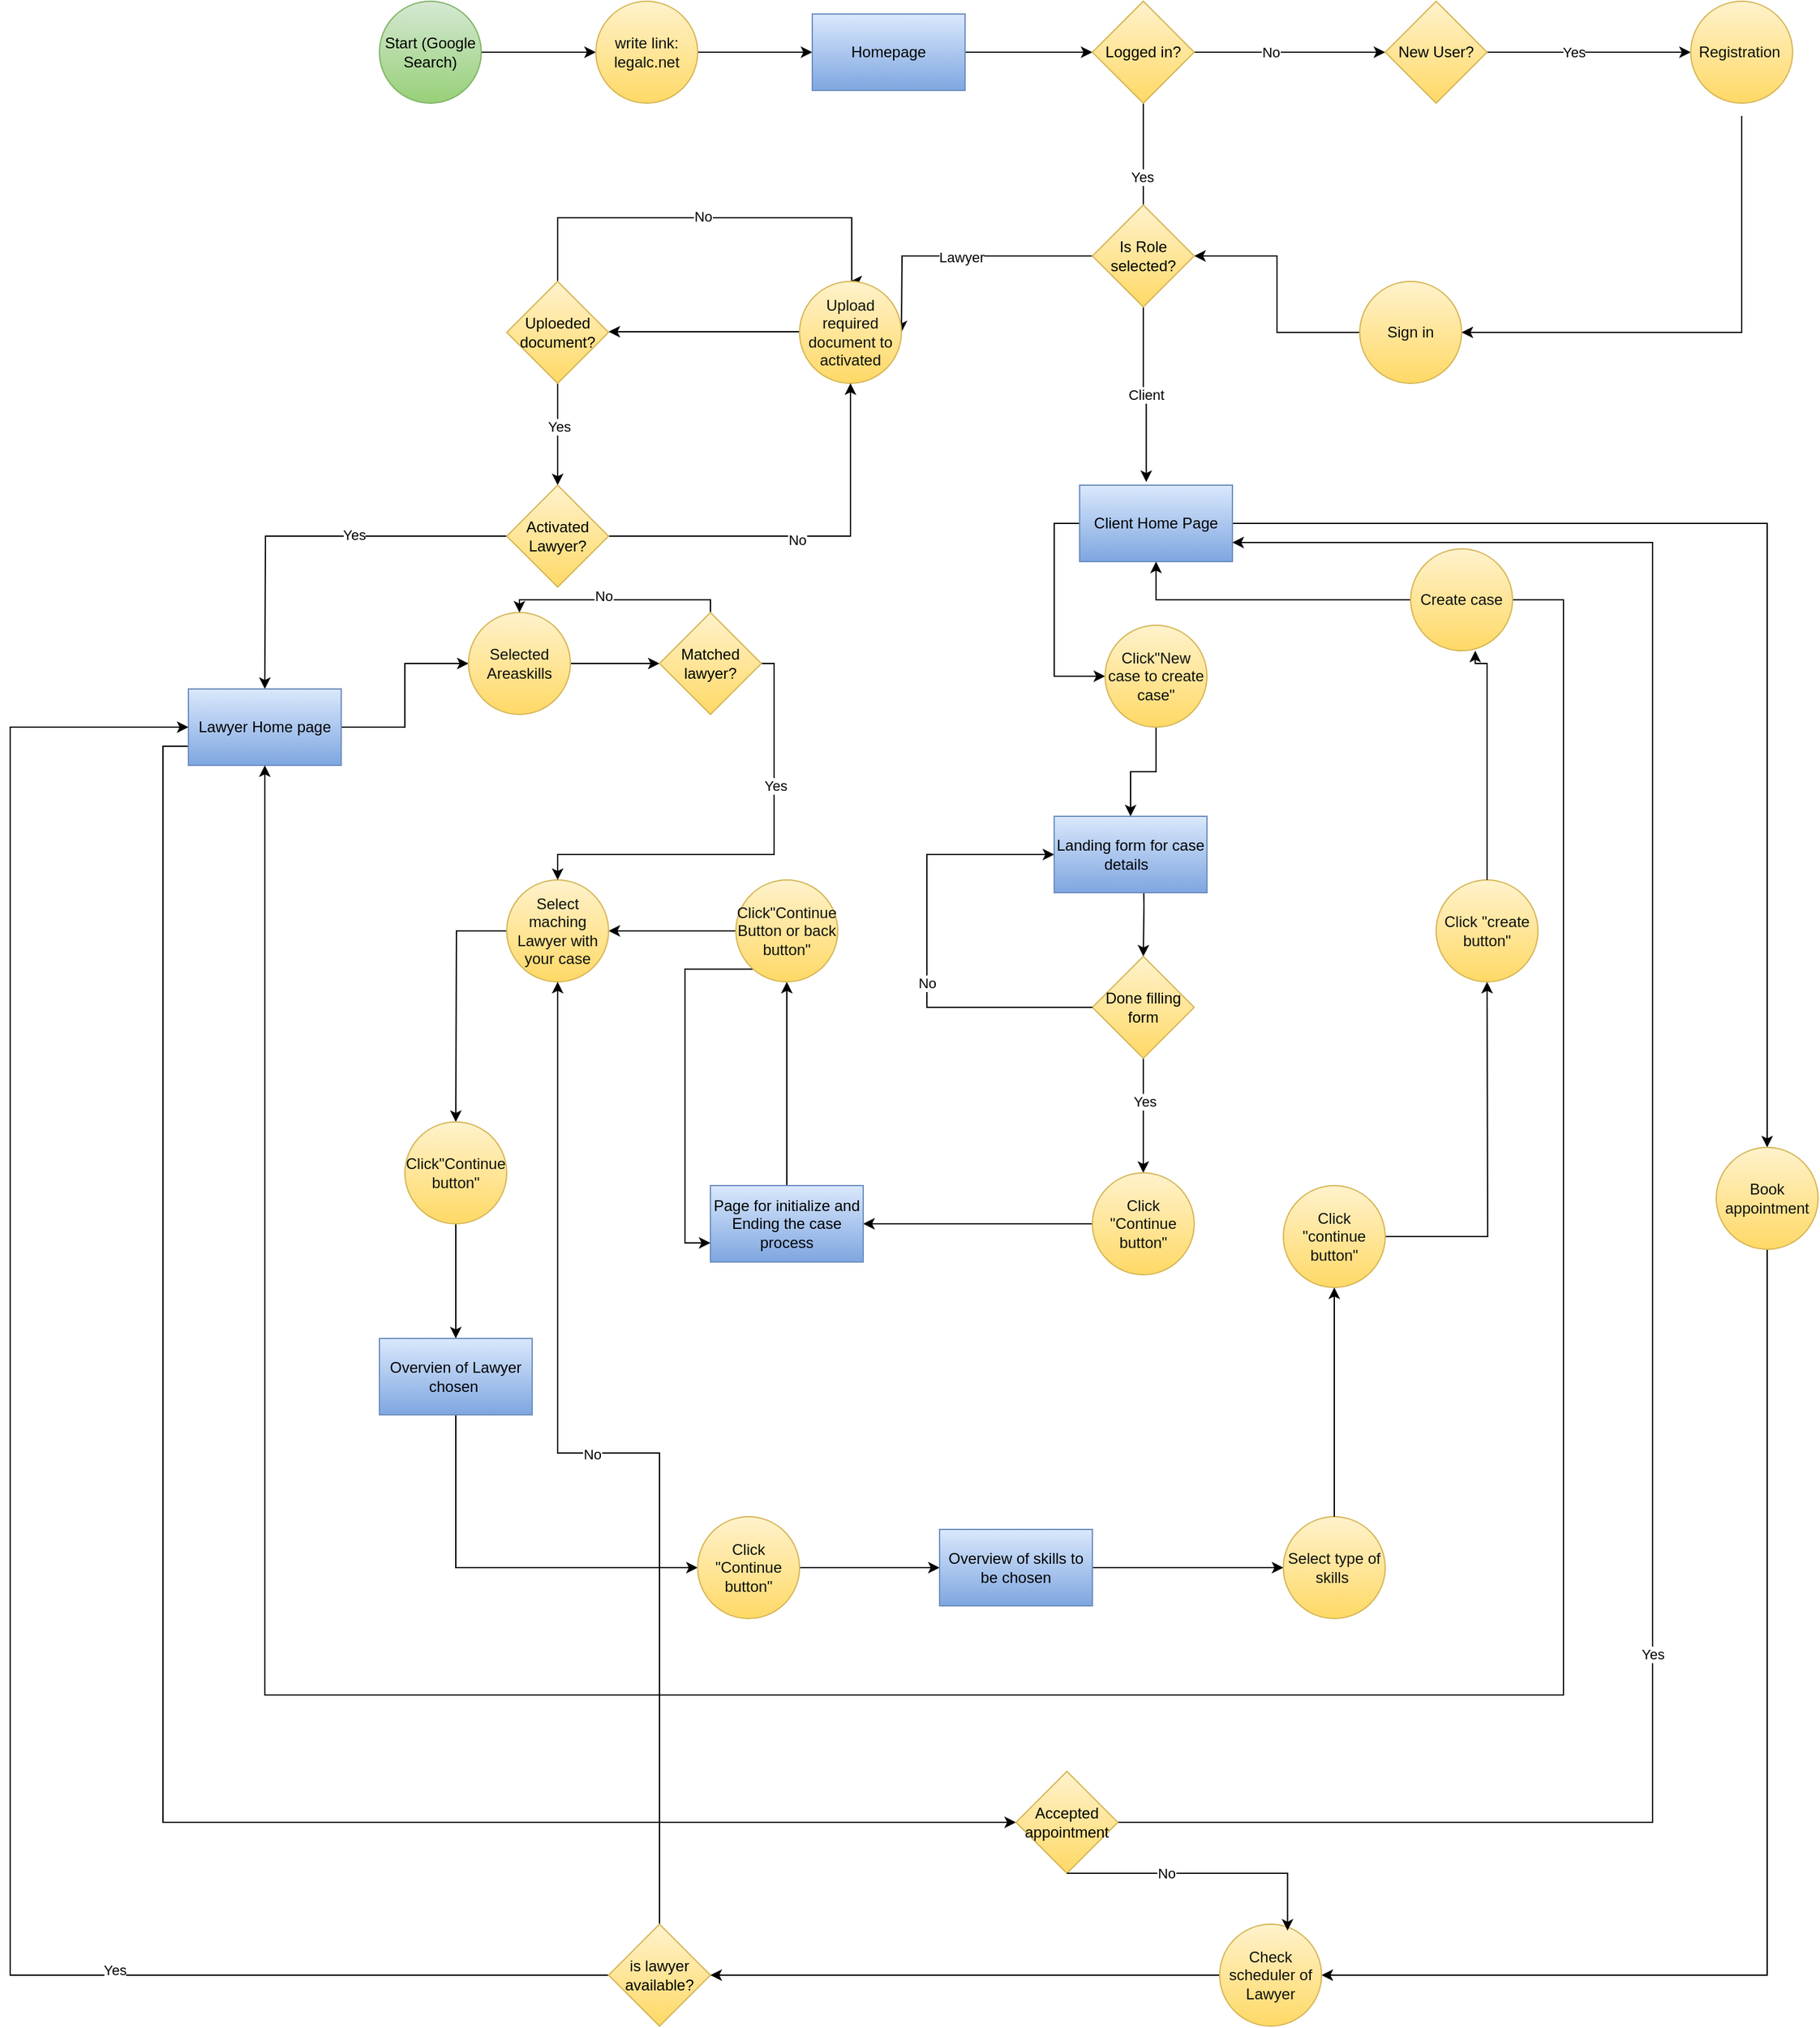 <mxfile version="24.2.5" type="device">
  <diagram name="Page-1" id="MRLLdGGmqLRkzZUK7EZo">
    <mxGraphModel dx="1619" dy="713" grid="1" gridSize="10" guides="1" tooltips="1" connect="1" arrows="1" fold="1" page="0" pageScale="1" pageWidth="850" pageHeight="1100" math="0" shadow="0">
      <root>
        <mxCell id="0" />
        <mxCell id="1" parent="0" />
        <mxCell id="9rZAt0SgHoZVsJvVHnUM-10" style="edgeStyle=orthogonalEdgeStyle;orthogonalLoop=1;jettySize=auto;html=1;" parent="1" source="9rZAt0SgHoZVsJvVHnUM-2" target="9rZAt0SgHoZVsJvVHnUM-3" edge="1">
          <mxGeometry relative="1" as="geometry" />
        </mxCell>
        <mxCell id="9rZAt0SgHoZVsJvVHnUM-2" value="Start (Google Search)" style="ellipse;whiteSpace=wrap;html=1;aspect=fixed;fillColor=#D5E8D4;strokeColor=#82b366;gradientColor=#97d077;shadow=0;fontColor=#000000;" parent="1" vertex="1">
          <mxGeometry x="-50" y="170" width="80" height="80" as="geometry" />
        </mxCell>
        <mxCell id="9rZAt0SgHoZVsJvVHnUM-7" style="edgeStyle=orthogonalEdgeStyle;orthogonalLoop=1;jettySize=auto;html=1;entryX=0;entryY=0.5;entryDx=0;entryDy=0;" parent="1" source="9rZAt0SgHoZVsJvVHnUM-3" target="9rZAt0SgHoZVsJvVHnUM-4" edge="1">
          <mxGeometry relative="1" as="geometry" />
        </mxCell>
        <mxCell id="9rZAt0SgHoZVsJvVHnUM-3" value="write link: legalc.net" style="ellipse;whiteSpace=wrap;html=1;aspect=fixed;fillColor=#fff2cc;gradientColor=#ffd966;strokeColor=#d6b656;fontColor=#0f0f0f;" parent="1" vertex="1">
          <mxGeometry x="120" y="170" width="80" height="80" as="geometry" />
        </mxCell>
        <mxCell id="9rZAt0SgHoZVsJvVHnUM-9" style="edgeStyle=orthogonalEdgeStyle;orthogonalLoop=1;jettySize=auto;html=1;" parent="1" source="9rZAt0SgHoZVsJvVHnUM-4" target="9rZAt0SgHoZVsJvVHnUM-8" edge="1">
          <mxGeometry relative="1" as="geometry" />
        </mxCell>
        <mxCell id="9rZAt0SgHoZVsJvVHnUM-4" value="Homepage" style="rounded=0;whiteSpace=wrap;html=1;fillColor=#dae8fc;gradientColor=#7ea6e0;strokeColor=#6c8ebf;fontColor=#000000;" parent="1" vertex="1">
          <mxGeometry x="290" y="180" width="120" height="60" as="geometry" />
        </mxCell>
        <mxCell id="9rZAt0SgHoZVsJvVHnUM-12" style="edgeStyle=orthogonalEdgeStyle;orthogonalLoop=1;jettySize=auto;html=1;exitX=1;exitY=0.5;exitDx=0;exitDy=0;" parent="1" source="9rZAt0SgHoZVsJvVHnUM-8" edge="1">
          <mxGeometry relative="1" as="geometry">
            <mxPoint x="740" y="210" as="targetPoint" />
          </mxGeometry>
        </mxCell>
        <mxCell id="9rZAt0SgHoZVsJvVHnUM-14" value="No" style="edgeLabel;html=1;align=center;verticalAlign=middle;resizable=0;points=[];" parent="9rZAt0SgHoZVsJvVHnUM-12" vertex="1" connectable="0">
          <mxGeometry x="-0.203" relative="1" as="geometry">
            <mxPoint as="offset" />
          </mxGeometry>
        </mxCell>
        <mxCell id="9Y11QAvQibbWjYKUXrmC-33" style="edgeStyle=orthogonalEdgeStyle;rounded=0;orthogonalLoop=1;jettySize=auto;html=1;entryX=0.5;entryY=0;entryDx=0;entryDy=0;" parent="1" source="9rZAt0SgHoZVsJvVHnUM-8" edge="1">
          <mxGeometry relative="1" as="geometry">
            <mxPoint x="550" y="390" as="targetPoint" />
          </mxGeometry>
        </mxCell>
        <mxCell id="9Y11QAvQibbWjYKUXrmC-34" value="Yes" style="edgeLabel;html=1;align=center;verticalAlign=middle;resizable=0;points=[];" parent="9Y11QAvQibbWjYKUXrmC-33" vertex="1" connectable="0">
          <mxGeometry x="-0.171" y="-1" relative="1" as="geometry">
            <mxPoint as="offset" />
          </mxGeometry>
        </mxCell>
        <mxCell id="9rZAt0SgHoZVsJvVHnUM-8" value="Logged in?" style="rhombus;whiteSpace=wrap;html=1;fillColor=#fff2cc;gradientColor=#ffd966;strokeColor=#d6b656;fontColor=#000000;" parent="1" vertex="1">
          <mxGeometry x="510" y="170" width="80" height="80" as="geometry" />
        </mxCell>
        <mxCell id="9rZAt0SgHoZVsJvVHnUM-27" style="edgeStyle=orthogonalEdgeStyle;orthogonalLoop=1;jettySize=auto;html=1;" parent="1" source="9rZAt0SgHoZVsJvVHnUM-21" edge="1">
          <mxGeometry relative="1" as="geometry">
            <mxPoint x="980" y="210" as="targetPoint" />
          </mxGeometry>
        </mxCell>
        <mxCell id="9rZAt0SgHoZVsJvVHnUM-37" value="Yes" style="edgeLabel;html=1;align=center;verticalAlign=middle;resizable=0;points=[];" parent="9rZAt0SgHoZVsJvVHnUM-27" vertex="1" connectable="0">
          <mxGeometry x="-0.153" y="-1" relative="1" as="geometry">
            <mxPoint y="-1" as="offset" />
          </mxGeometry>
        </mxCell>
        <mxCell id="9rZAt0SgHoZVsJvVHnUM-21" value="New User?" style="rhombus;whiteSpace=wrap;html=1;fillColor=#fff2cc;gradientColor=#ffd966;strokeColor=#d6b656;fontColor=#000000;" parent="1" vertex="1">
          <mxGeometry x="740" y="170" width="80" height="80" as="geometry" />
        </mxCell>
        <mxCell id="9Y11QAvQibbWjYKUXrmC-61" style="edgeStyle=orthogonalEdgeStyle;rounded=0;orthogonalLoop=1;jettySize=auto;html=1;entryX=1;entryY=0.5;entryDx=0;entryDy=0;" parent="1" target="9Y11QAvQibbWjYKUXrmC-46" edge="1">
          <mxGeometry relative="1" as="geometry">
            <mxPoint x="1020" y="260" as="sourcePoint" />
            <mxPoint x="820" y="440" as="targetPoint" />
            <Array as="points">
              <mxPoint x="1020" y="430" />
            </Array>
          </mxGeometry>
        </mxCell>
        <mxCell id="9rZAt0SgHoZVsJvVHnUM-30" value="Registration&amp;nbsp;" style="ellipse;whiteSpace=wrap;html=1;aspect=fixed;fillColor=#fff2cc;gradientColor=#ffd966;strokeColor=#d6b656;fontColor=#0f0f0f;" parent="1" vertex="1">
          <mxGeometry x="980" y="170" width="80" height="80" as="geometry" />
        </mxCell>
        <mxCell id="9Y11QAvQibbWjYKUXrmC-64" style="edgeStyle=orthogonalEdgeStyle;rounded=0;orthogonalLoop=1;jettySize=auto;html=1;entryX=1;entryY=0.5;entryDx=0;entryDy=0;" parent="1" source="9Y11QAvQibbWjYKUXrmC-46" target="9Y11QAvQibbWjYKUXrmC-47" edge="1">
          <mxGeometry relative="1" as="geometry" />
        </mxCell>
        <mxCell id="9Y11QAvQibbWjYKUXrmC-46" value="Sign in" style="ellipse;whiteSpace=wrap;html=1;aspect=fixed;fillColor=#fff2cc;gradientColor=#ffd966;strokeColor=#d6b656;fontColor=#0f0f0f;" parent="1" vertex="1">
          <mxGeometry x="720" y="390" width="80" height="80" as="geometry" />
        </mxCell>
        <mxCell id="9Y11QAvQibbWjYKUXrmC-49" style="edgeStyle=orthogonalEdgeStyle;rounded=0;orthogonalLoop=1;jettySize=auto;html=1;entryX=0.436;entryY=-0.042;entryDx=0;entryDy=0;entryPerimeter=0;" parent="1" source="9Y11QAvQibbWjYKUXrmC-47" target="9Y11QAvQibbWjYKUXrmC-48" edge="1">
          <mxGeometry relative="1" as="geometry" />
        </mxCell>
        <mxCell id="9Y11QAvQibbWjYKUXrmC-62" value="Client" style="edgeLabel;html=1;align=center;verticalAlign=middle;resizable=0;points=[];" parent="9Y11QAvQibbWjYKUXrmC-49" vertex="1" connectable="0">
          <mxGeometry x="-0.015" y="2" relative="1" as="geometry">
            <mxPoint as="offset" />
          </mxGeometry>
        </mxCell>
        <mxCell id="9Y11QAvQibbWjYKUXrmC-57" style="edgeStyle=orthogonalEdgeStyle;rounded=0;orthogonalLoop=1;jettySize=auto;html=1;entryX=1;entryY=0.5;entryDx=0;entryDy=0;" parent="1" source="9Y11QAvQibbWjYKUXrmC-47" edge="1">
          <mxGeometry relative="1" as="geometry">
            <mxPoint x="360" y="430" as="targetPoint" />
          </mxGeometry>
        </mxCell>
        <mxCell id="9Y11QAvQibbWjYKUXrmC-58" value="Lawyer" style="edgeLabel;html=1;align=center;verticalAlign=middle;resizable=0;points=[];" parent="9Y11QAvQibbWjYKUXrmC-57" vertex="1" connectable="0">
          <mxGeometry x="-0.013" y="1" relative="1" as="geometry">
            <mxPoint as="offset" />
          </mxGeometry>
        </mxCell>
        <mxCell id="9Y11QAvQibbWjYKUXrmC-47" value="Is Role selected?" style="rhombus;whiteSpace=wrap;html=1;fillColor=#fff2cc;gradientColor=#ffd966;strokeColor=#d6b656;fontColor=#000000;" parent="1" vertex="1">
          <mxGeometry x="510" y="330" width="80" height="80" as="geometry" />
        </mxCell>
        <mxCell id="9Y11QAvQibbWjYKUXrmC-162" style="edgeStyle=orthogonalEdgeStyle;rounded=0;orthogonalLoop=1;jettySize=auto;html=1;exitX=0;exitY=0.5;exitDx=0;exitDy=0;entryX=0;entryY=0.5;entryDx=0;entryDy=0;" parent="1" source="9Y11QAvQibbWjYKUXrmC-48" target="9Y11QAvQibbWjYKUXrmC-65" edge="1">
          <mxGeometry relative="1" as="geometry" />
        </mxCell>
        <mxCell id="9Y11QAvQibbWjYKUXrmC-165" style="edgeStyle=orthogonalEdgeStyle;rounded=0;orthogonalLoop=1;jettySize=auto;html=1;entryX=0.5;entryY=0;entryDx=0;entryDy=0;" parent="1" source="9Y11QAvQibbWjYKUXrmC-48" target="9Y11QAvQibbWjYKUXrmC-166" edge="1">
          <mxGeometry relative="1" as="geometry">
            <mxPoint x="1030" y="580" as="targetPoint" />
          </mxGeometry>
        </mxCell>
        <mxCell id="9Y11QAvQibbWjYKUXrmC-48" value="Client Home Page" style="rounded=0;whiteSpace=wrap;html=1;fillColor=#dae8fc;gradientColor=#7ea6e0;strokeColor=#6c8ebf;fontColor=#000000;" parent="1" vertex="1">
          <mxGeometry x="500" y="550" width="120" height="60" as="geometry" />
        </mxCell>
        <mxCell id="9Y11QAvQibbWjYKUXrmC-96" style="edgeStyle=orthogonalEdgeStyle;rounded=0;orthogonalLoop=1;jettySize=auto;html=1;" parent="1" edge="1">
          <mxGeometry relative="1" as="geometry">
            <mxPoint x="130" y="429.5" as="targetPoint" />
            <mxPoint x="270" y="429.5" as="sourcePoint" />
            <Array as="points">
              <mxPoint x="280" y="429.5" />
              <mxPoint x="280" y="429.5" />
            </Array>
          </mxGeometry>
        </mxCell>
        <mxCell id="9Y11QAvQibbWjYKUXrmC-73" style="edgeStyle=orthogonalEdgeStyle;rounded=0;orthogonalLoop=1;jettySize=auto;html=1;exitX=0.5;exitY=1;exitDx=0;exitDy=0;entryX=0.5;entryY=0;entryDx=0;entryDy=0;" parent="1" source="9Y11QAvQibbWjYKUXrmC-65" target="9Y11QAvQibbWjYKUXrmC-82" edge="1">
          <mxGeometry relative="1" as="geometry">
            <mxPoint x="590" y="800" as="targetPoint" />
          </mxGeometry>
        </mxCell>
        <mxCell id="9Y11QAvQibbWjYKUXrmC-65" value="Click&quot;New case to create case&quot;" style="ellipse;whiteSpace=wrap;html=1;aspect=fixed;fillColor=#fff2cc;gradientColor=#ffd966;strokeColor=#d6b656;fontColor=#0f0f0f;" parent="1" vertex="1">
          <mxGeometry x="520" y="660" width="80" height="80" as="geometry" />
        </mxCell>
        <mxCell id="9Y11QAvQibbWjYKUXrmC-76" style="edgeStyle=orthogonalEdgeStyle;rounded=0;orthogonalLoop=1;jettySize=auto;html=1;entryX=0.5;entryY=0;entryDx=0;entryDy=0;" parent="1" target="9Y11QAvQibbWjYKUXrmC-75" edge="1">
          <mxGeometry relative="1" as="geometry">
            <mxPoint x="550" y="840" as="sourcePoint" />
          </mxGeometry>
        </mxCell>
        <mxCell id="9Y11QAvQibbWjYKUXrmC-79" style="edgeStyle=orthogonalEdgeStyle;rounded=0;orthogonalLoop=1;jettySize=auto;html=1;exitX=0.5;exitY=1;exitDx=0;exitDy=0;" parent="1" source="9Y11QAvQibbWjYKUXrmC-75" target="9Y11QAvQibbWjYKUXrmC-80" edge="1">
          <mxGeometry relative="1" as="geometry">
            <mxPoint x="550" y="1090" as="targetPoint" />
          </mxGeometry>
        </mxCell>
        <mxCell id="9Y11QAvQibbWjYKUXrmC-81" value="Yes" style="edgeLabel;html=1;align=center;verticalAlign=middle;resizable=0;points=[];" parent="9Y11QAvQibbWjYKUXrmC-79" vertex="1" connectable="0">
          <mxGeometry x="-0.24" y="1" relative="1" as="geometry">
            <mxPoint as="offset" />
          </mxGeometry>
        </mxCell>
        <mxCell id="9Y11QAvQibbWjYKUXrmC-75" value="Done filling form" style="rhombus;whiteSpace=wrap;html=1;fillColor=#fff2cc;gradientColor=#ffd966;strokeColor=#d6b656;fontColor=#000000;" parent="1" vertex="1">
          <mxGeometry x="510" y="920" width="80" height="80" as="geometry" />
        </mxCell>
        <mxCell id="9Y11QAvQibbWjYKUXrmC-77" style="edgeStyle=orthogonalEdgeStyle;rounded=0;orthogonalLoop=1;jettySize=auto;html=1;exitX=0;exitY=0.5;exitDx=0;exitDy=0;entryX=0;entryY=0.5;entryDx=0;entryDy=0;" parent="1" source="9Y11QAvQibbWjYKUXrmC-75" target="9Y11QAvQibbWjYKUXrmC-82" edge="1">
          <mxGeometry relative="1" as="geometry">
            <mxPoint x="440" y="809" as="targetPoint" />
            <Array as="points">
              <mxPoint x="380" y="960" />
              <mxPoint x="380" y="840" />
            </Array>
          </mxGeometry>
        </mxCell>
        <mxCell id="9Y11QAvQibbWjYKUXrmC-78" value="No" style="edgeLabel;html=1;align=center;verticalAlign=middle;resizable=0;points=[];" parent="9Y11QAvQibbWjYKUXrmC-77" vertex="1" connectable="0">
          <mxGeometry x="-0.148" relative="1" as="geometry">
            <mxPoint as="offset" />
          </mxGeometry>
        </mxCell>
        <mxCell id="9Y11QAvQibbWjYKUXrmC-83" style="edgeStyle=orthogonalEdgeStyle;rounded=0;orthogonalLoop=1;jettySize=auto;html=1;exitX=0;exitY=0.5;exitDx=0;exitDy=0;" parent="1" source="9Y11QAvQibbWjYKUXrmC-80" edge="1">
          <mxGeometry relative="1" as="geometry">
            <mxPoint x="330" y="1130" as="targetPoint" />
          </mxGeometry>
        </mxCell>
        <mxCell id="9Y11QAvQibbWjYKUXrmC-80" value="Click &quot;Continue button&quot;" style="ellipse;whiteSpace=wrap;html=1;aspect=fixed;fillColor=#fff2cc;gradientColor=#ffd966;strokeColor=#d6b656;fontColor=#0f0f0f;" parent="1" vertex="1">
          <mxGeometry x="510" y="1090" width="80" height="80" as="geometry" />
        </mxCell>
        <mxCell id="9Y11QAvQibbWjYKUXrmC-82" value="Landing form for case details&amp;nbsp;&amp;nbsp;" style="rounded=0;whiteSpace=wrap;html=1;fillColor=#dae8fc;gradientColor=#7ea6e0;strokeColor=#6c8ebf;fontColor=#000000;" parent="1" vertex="1">
          <mxGeometry x="480" y="810" width="120" height="60" as="geometry" />
        </mxCell>
        <mxCell id="9Y11QAvQibbWjYKUXrmC-89" style="edgeStyle=orthogonalEdgeStyle;rounded=0;orthogonalLoop=1;jettySize=auto;html=1;exitX=0.5;exitY=0;exitDx=0;exitDy=0;" parent="1" source="9Y11QAvQibbWjYKUXrmC-88" target="9Y11QAvQibbWjYKUXrmC-90" edge="1">
          <mxGeometry relative="1" as="geometry">
            <mxPoint x="270" y="940" as="targetPoint" />
          </mxGeometry>
        </mxCell>
        <mxCell id="9Y11QAvQibbWjYKUXrmC-88" value="Page for initialize and Ending the case process" style="rounded=0;whiteSpace=wrap;html=1;fillColor=#dae8fc;gradientColor=#7ea6e0;strokeColor=#6c8ebf;fontColor=#000000;" parent="1" vertex="1">
          <mxGeometry x="210" y="1100" width="120" height="60" as="geometry" />
        </mxCell>
        <mxCell id="9Y11QAvQibbWjYKUXrmC-93" style="edgeStyle=orthogonalEdgeStyle;rounded=0;orthogonalLoop=1;jettySize=auto;html=1;entryX=0;entryY=0.75;entryDx=0;entryDy=0;" parent="1" source="9Y11QAvQibbWjYKUXrmC-90" target="9Y11QAvQibbWjYKUXrmC-88" edge="1">
          <mxGeometry relative="1" as="geometry">
            <Array as="points">
              <mxPoint x="190" y="930" />
              <mxPoint x="190" y="1145" />
            </Array>
          </mxGeometry>
        </mxCell>
        <mxCell id="9Y11QAvQibbWjYKUXrmC-95" style="edgeStyle=orthogonalEdgeStyle;rounded=0;orthogonalLoop=1;jettySize=auto;html=1;" parent="1" source="9Y11QAvQibbWjYKUXrmC-90" target="9Y11QAvQibbWjYKUXrmC-119" edge="1">
          <mxGeometry relative="1" as="geometry">
            <mxPoint x="160" y="830" as="targetPoint" />
            <Array as="points" />
          </mxGeometry>
        </mxCell>
        <mxCell id="9Y11QAvQibbWjYKUXrmC-90" value="Click&quot;Continue Button or back button&quot;" style="ellipse;whiteSpace=wrap;html=1;aspect=fixed;fillColor=#fff2cc;gradientColor=#ffd966;strokeColor=#d6b656;fontColor=#0f0f0f;" parent="1" vertex="1">
          <mxGeometry x="230" y="860" width="80" height="80" as="geometry" />
        </mxCell>
        <mxCell id="9Y11QAvQibbWjYKUXrmC-107" style="edgeStyle=orthogonalEdgeStyle;rounded=0;orthogonalLoop=1;jettySize=auto;html=1;entryX=0.5;entryY=0;entryDx=0;entryDy=0;" parent="1" source="9Y11QAvQibbWjYKUXrmC-98" target="9Y11QAvQibbWjYKUXrmC-105" edge="1">
          <mxGeometry relative="1" as="geometry">
            <mxPoint x="320" y="380" as="targetPoint" />
            <Array as="points">
              <mxPoint x="90" y="340" />
              <mxPoint x="321" y="340" />
            </Array>
          </mxGeometry>
        </mxCell>
        <mxCell id="9Y11QAvQibbWjYKUXrmC-109" value="No" style="edgeLabel;html=1;align=center;verticalAlign=middle;resizable=0;points=[];" parent="9Y11QAvQibbWjYKUXrmC-107" vertex="1" connectable="0">
          <mxGeometry x="-0.015" y="1" relative="1" as="geometry">
            <mxPoint as="offset" />
          </mxGeometry>
        </mxCell>
        <mxCell id="9Y11QAvQibbWjYKUXrmC-110" style="edgeStyle=orthogonalEdgeStyle;rounded=0;orthogonalLoop=1;jettySize=auto;html=1;entryX=0.5;entryY=0;entryDx=0;entryDy=0;" parent="1" source="9Y11QAvQibbWjYKUXrmC-98" target="9Y11QAvQibbWjYKUXrmC-111" edge="1">
          <mxGeometry relative="1" as="geometry">
            <mxPoint x="90" y="540" as="targetPoint" />
          </mxGeometry>
        </mxCell>
        <mxCell id="9Y11QAvQibbWjYKUXrmC-112" value="Yes" style="edgeLabel;html=1;align=center;verticalAlign=middle;resizable=0;points=[];" parent="9Y11QAvQibbWjYKUXrmC-110" vertex="1" connectable="0">
          <mxGeometry x="-0.149" y="1" relative="1" as="geometry">
            <mxPoint as="offset" />
          </mxGeometry>
        </mxCell>
        <mxCell id="9Y11QAvQibbWjYKUXrmC-98" value="Uploeded document?" style="rhombus;whiteSpace=wrap;html=1;fillColor=#fff2cc;gradientColor=#ffd966;strokeColor=#d6b656;fontColor=#000000;" parent="1" vertex="1">
          <mxGeometry x="50" y="390" width="80" height="80" as="geometry" />
        </mxCell>
        <mxCell id="9Y11QAvQibbWjYKUXrmC-105" value="Upload required document to activated" style="ellipse;whiteSpace=wrap;html=1;aspect=fixed;fillColor=#fff2cc;gradientColor=#ffd966;strokeColor=#d6b656;fontColor=#0f0f0f;" parent="1" vertex="1">
          <mxGeometry x="280" y="390" width="80" height="80" as="geometry" />
        </mxCell>
        <mxCell id="9Y11QAvQibbWjYKUXrmC-114" style="edgeStyle=orthogonalEdgeStyle;rounded=0;orthogonalLoop=1;jettySize=auto;html=1;" parent="1" source="9Y11QAvQibbWjYKUXrmC-111" target="9Y11QAvQibbWjYKUXrmC-105" edge="1">
          <mxGeometry relative="1" as="geometry">
            <mxPoint x="320" y="590" as="targetPoint" />
          </mxGeometry>
        </mxCell>
        <mxCell id="9Y11QAvQibbWjYKUXrmC-115" value="No" style="edgeLabel;html=1;align=center;verticalAlign=middle;resizable=0;points=[];" parent="9Y11QAvQibbWjYKUXrmC-114" vertex="1" connectable="0">
          <mxGeometry x="-0.045" y="-3" relative="1" as="geometry">
            <mxPoint as="offset" />
          </mxGeometry>
        </mxCell>
        <mxCell id="9Y11QAvQibbWjYKUXrmC-116" style="edgeStyle=orthogonalEdgeStyle;rounded=0;orthogonalLoop=1;jettySize=auto;html=1;" parent="1" source="9Y11QAvQibbWjYKUXrmC-111" edge="1">
          <mxGeometry relative="1" as="geometry">
            <mxPoint x="-140" y="710" as="targetPoint" />
          </mxGeometry>
        </mxCell>
        <mxCell id="9Y11QAvQibbWjYKUXrmC-117" value="Yes" style="edgeLabel;html=1;align=center;verticalAlign=middle;resizable=0;points=[];" parent="9Y11QAvQibbWjYKUXrmC-116" vertex="1" connectable="0">
          <mxGeometry x="-0.225" y="5" relative="1" as="geometry">
            <mxPoint y="-6" as="offset" />
          </mxGeometry>
        </mxCell>
        <mxCell id="9Y11QAvQibbWjYKUXrmC-111" value="Activated Lawyer?" style="rhombus;whiteSpace=wrap;html=1;fillColor=#fff2cc;gradientColor=#ffd966;strokeColor=#d6b656;fontColor=#000000;" parent="1" vertex="1">
          <mxGeometry x="50" y="550" width="80" height="80" as="geometry" />
        </mxCell>
        <mxCell id="9Y11QAvQibbWjYKUXrmC-125" style="edgeStyle=orthogonalEdgeStyle;rounded=0;orthogonalLoop=1;jettySize=auto;html=1;exitX=1;exitY=0.5;exitDx=0;exitDy=0;entryX=0;entryY=0.5;entryDx=0;entryDy=0;" parent="1" source="9Y11QAvQibbWjYKUXrmC-118" target="9Y11QAvQibbWjYKUXrmC-122" edge="1">
          <mxGeometry relative="1" as="geometry" />
        </mxCell>
        <mxCell id="9Y11QAvQibbWjYKUXrmC-192" style="edgeStyle=orthogonalEdgeStyle;rounded=0;orthogonalLoop=1;jettySize=auto;html=1;exitX=0;exitY=0.75;exitDx=0;exitDy=0;" parent="1" source="9Y11QAvQibbWjYKUXrmC-118" target="9Y11QAvQibbWjYKUXrmC-193" edge="1">
          <mxGeometry relative="1" as="geometry">
            <mxPoint x="-240" y="1640" as="targetPoint" />
            <Array as="points">
              <mxPoint x="-220" y="755" />
              <mxPoint x="-220" y="1600" />
            </Array>
          </mxGeometry>
        </mxCell>
        <mxCell id="9Y11QAvQibbWjYKUXrmC-118" value="Lawyer Home page" style="rounded=0;whiteSpace=wrap;html=1;fillColor=#dae8fc;gradientColor=#7ea6e0;strokeColor=#6c8ebf;fontColor=#000000;" parent="1" vertex="1">
          <mxGeometry x="-200" y="710" width="120" height="60" as="geometry" />
        </mxCell>
        <mxCell id="9Y11QAvQibbWjYKUXrmC-132" style="edgeStyle=orthogonalEdgeStyle;rounded=0;orthogonalLoop=1;jettySize=auto;html=1;" parent="1" source="9Y11QAvQibbWjYKUXrmC-119" edge="1">
          <mxGeometry relative="1" as="geometry">
            <mxPoint x="10" y="1050" as="targetPoint" />
          </mxGeometry>
        </mxCell>
        <mxCell id="9Y11QAvQibbWjYKUXrmC-119" value="Select maching Lawyer with your case" style="ellipse;whiteSpace=wrap;html=1;aspect=fixed;fillColor=#fff2cc;gradientColor=#ffd966;strokeColor=#d6b656;fontColor=#0f0f0f;" parent="1" vertex="1">
          <mxGeometry x="50" y="860" width="80" height="80" as="geometry" />
        </mxCell>
        <mxCell id="9Y11QAvQibbWjYKUXrmC-126" style="edgeStyle=orthogonalEdgeStyle;rounded=0;orthogonalLoop=1;jettySize=auto;html=1;" parent="1" source="9Y11QAvQibbWjYKUXrmC-122" target="9Y11QAvQibbWjYKUXrmC-124" edge="1">
          <mxGeometry relative="1" as="geometry" />
        </mxCell>
        <mxCell id="9Y11QAvQibbWjYKUXrmC-122" value="Selected Areaskills" style="ellipse;whiteSpace=wrap;html=1;aspect=fixed;fillColor=#fff2cc;gradientColor=#ffd966;strokeColor=#d6b656;fontColor=#0f0f0f;" parent="1" vertex="1">
          <mxGeometry x="20" y="650" width="80" height="80" as="geometry" />
        </mxCell>
        <mxCell id="9Y11QAvQibbWjYKUXrmC-127" style="edgeStyle=orthogonalEdgeStyle;rounded=0;orthogonalLoop=1;jettySize=auto;html=1;exitX=0.5;exitY=0;exitDx=0;exitDy=0;entryX=0.5;entryY=0;entryDx=0;entryDy=0;" parent="1" source="9Y11QAvQibbWjYKUXrmC-124" target="9Y11QAvQibbWjYKUXrmC-122" edge="1">
          <mxGeometry relative="1" as="geometry">
            <mxPoint x="210" y="640" as="sourcePoint" />
            <mxPoint x="60" y="639.5" as="targetPoint" />
            <Array as="points">
              <mxPoint x="210" y="640" />
              <mxPoint x="60" y="640" />
            </Array>
          </mxGeometry>
        </mxCell>
        <mxCell id="9Y11QAvQibbWjYKUXrmC-128" value="No" style="edgeLabel;html=1;align=center;verticalAlign=middle;resizable=0;points=[];" parent="9Y11QAvQibbWjYKUXrmC-127" vertex="1" connectable="0">
          <mxGeometry x="0.105" y="-3" relative="1" as="geometry">
            <mxPoint as="offset" />
          </mxGeometry>
        </mxCell>
        <mxCell id="9Y11QAvQibbWjYKUXrmC-130" style="edgeStyle=orthogonalEdgeStyle;rounded=0;orthogonalLoop=1;jettySize=auto;html=1;entryX=0.5;entryY=0;entryDx=0;entryDy=0;" parent="1" source="9Y11QAvQibbWjYKUXrmC-124" target="9Y11QAvQibbWjYKUXrmC-119" edge="1">
          <mxGeometry relative="1" as="geometry">
            <Array as="points">
              <mxPoint x="260" y="690" />
              <mxPoint x="260" y="840" />
              <mxPoint x="90" y="840" />
            </Array>
          </mxGeometry>
        </mxCell>
        <mxCell id="9Y11QAvQibbWjYKUXrmC-131" value="Yes" style="edgeLabel;html=1;align=center;verticalAlign=middle;resizable=0;points=[];" parent="9Y11QAvQibbWjYKUXrmC-130" vertex="1" connectable="0">
          <mxGeometry x="-0.394" y="1" relative="1" as="geometry">
            <mxPoint as="offset" />
          </mxGeometry>
        </mxCell>
        <mxCell id="9Y11QAvQibbWjYKUXrmC-124" value="Matched lawyer?" style="rhombus;whiteSpace=wrap;html=1;fillColor=#fff2cc;gradientColor=#ffd966;strokeColor=#d6b656;fontColor=#000000;" parent="1" vertex="1">
          <mxGeometry x="170" y="650" width="80" height="80" as="geometry" />
        </mxCell>
        <mxCell id="9Y11QAvQibbWjYKUXrmC-135" style="edgeStyle=orthogonalEdgeStyle;rounded=0;orthogonalLoop=1;jettySize=auto;html=1;entryX=0.5;entryY=0;entryDx=0;entryDy=0;" parent="1" source="9Y11QAvQibbWjYKUXrmC-133" target="9Y11QAvQibbWjYKUXrmC-134" edge="1">
          <mxGeometry relative="1" as="geometry" />
        </mxCell>
        <mxCell id="9Y11QAvQibbWjYKUXrmC-133" value="Click&quot;Continue button&quot;" style="ellipse;whiteSpace=wrap;html=1;aspect=fixed;fillColor=#fff2cc;gradientColor=#ffd966;strokeColor=#d6b656;fontColor=#0f0f0f;" parent="1" vertex="1">
          <mxGeometry x="-30" y="1050" width="80" height="80" as="geometry" />
        </mxCell>
        <mxCell id="9Y11QAvQibbWjYKUXrmC-147" style="edgeStyle=orthogonalEdgeStyle;rounded=0;orthogonalLoop=1;jettySize=auto;html=1;exitX=0.5;exitY=1;exitDx=0;exitDy=0;entryX=0;entryY=0.5;entryDx=0;entryDy=0;" parent="1" source="9Y11QAvQibbWjYKUXrmC-134" target="9Y11QAvQibbWjYKUXrmC-136" edge="1">
          <mxGeometry relative="1" as="geometry" />
        </mxCell>
        <mxCell id="9Y11QAvQibbWjYKUXrmC-134" value="Overvien of Lawyer chosen&amp;nbsp;" style="rounded=0;whiteSpace=wrap;html=1;fillColor=#dae8fc;gradientColor=#7ea6e0;strokeColor=#6c8ebf;fontColor=#000000;" parent="1" vertex="1">
          <mxGeometry x="-50" y="1220" width="120" height="60" as="geometry" />
        </mxCell>
        <mxCell id="9Y11QAvQibbWjYKUXrmC-148" style="edgeStyle=orthogonalEdgeStyle;rounded=0;orthogonalLoop=1;jettySize=auto;html=1;exitX=1;exitY=0.5;exitDx=0;exitDy=0;entryX=0;entryY=0.5;entryDx=0;entryDy=0;" parent="1" source="9Y11QAvQibbWjYKUXrmC-136" target="9Y11QAvQibbWjYKUXrmC-140" edge="1">
          <mxGeometry relative="1" as="geometry">
            <mxPoint x="360" y="1400.077" as="targetPoint" />
          </mxGeometry>
        </mxCell>
        <mxCell id="9Y11QAvQibbWjYKUXrmC-136" value="Click &quot;Continue button&quot;" style="ellipse;whiteSpace=wrap;html=1;aspect=fixed;fillColor=#fff2cc;gradientColor=#ffd966;strokeColor=#d6b656;fontColor=#0f0f0f;" parent="1" vertex="1">
          <mxGeometry x="200" y="1360" width="80" height="80" as="geometry" />
        </mxCell>
        <mxCell id="9Y11QAvQibbWjYKUXrmC-138" value="Select type of skills&amp;nbsp;" style="ellipse;whiteSpace=wrap;html=1;aspect=fixed;fillColor=#fff2cc;gradientColor=#ffd966;strokeColor=#d6b656;fontColor=#0f0f0f;" parent="1" vertex="1">
          <mxGeometry x="660" y="1360" width="80" height="80" as="geometry" />
        </mxCell>
        <mxCell id="9Y11QAvQibbWjYKUXrmC-149" style="edgeStyle=orthogonalEdgeStyle;rounded=0;orthogonalLoop=1;jettySize=auto;html=1;exitX=1;exitY=0.5;exitDx=0;exitDy=0;entryX=0;entryY=0.5;entryDx=0;entryDy=0;" parent="1" source="9Y11QAvQibbWjYKUXrmC-140" target="9Y11QAvQibbWjYKUXrmC-138" edge="1">
          <mxGeometry relative="1" as="geometry" />
        </mxCell>
        <mxCell id="9Y11QAvQibbWjYKUXrmC-140" value="Overview of skills to be chosen" style="rounded=0;whiteSpace=wrap;html=1;fillColor=#dae8fc;gradientColor=#7ea6e0;strokeColor=#6c8ebf;fontColor=#000000;" parent="1" vertex="1">
          <mxGeometry x="390" y="1370" width="120" height="60" as="geometry" />
        </mxCell>
        <mxCell id="9Y11QAvQibbWjYKUXrmC-153" value="" style="edgeStyle=orthogonalEdgeStyle;rounded=0;orthogonalLoop=1;jettySize=auto;html=1;exitX=0.5;exitY=0;exitDx=0;exitDy=0;" parent="1" source="9Y11QAvQibbWjYKUXrmC-138" target="9Y11QAvQibbWjYKUXrmC-152" edge="1">
          <mxGeometry relative="1" as="geometry">
            <mxPoint x="700.077" y="1160" as="targetPoint" />
            <mxPoint x="700" y="1360" as="sourcePoint" />
          </mxGeometry>
        </mxCell>
        <mxCell id="9Y11QAvQibbWjYKUXrmC-154" style="edgeStyle=orthogonalEdgeStyle;rounded=0;orthogonalLoop=1;jettySize=auto;html=1;" parent="1" source="9Y11QAvQibbWjYKUXrmC-152" edge="1">
          <mxGeometry relative="1" as="geometry">
            <mxPoint x="820" y="940" as="targetPoint" />
          </mxGeometry>
        </mxCell>
        <mxCell id="9Y11QAvQibbWjYKUXrmC-152" value="Click &quot;continue button&quot;" style="ellipse;whiteSpace=wrap;html=1;aspect=fixed;fillColor=#fff2cc;gradientColor=#ffd966;strokeColor=#d6b656;fontColor=#0f0f0f;" parent="1" vertex="1">
          <mxGeometry x="660" y="1100" width="80" height="80" as="geometry" />
        </mxCell>
        <mxCell id="9Y11QAvQibbWjYKUXrmC-155" value="Click &quot;create button&quot;" style="ellipse;whiteSpace=wrap;html=1;aspect=fixed;fillColor=#fff2cc;gradientColor=#ffd966;strokeColor=#d6b656;fontColor=#0f0f0f;" parent="1" vertex="1">
          <mxGeometry x="780" y="860" width="80" height="80" as="geometry" />
        </mxCell>
        <mxCell id="9Y11QAvQibbWjYKUXrmC-163" style="edgeStyle=orthogonalEdgeStyle;rounded=0;orthogonalLoop=1;jettySize=auto;html=1;exitX=0;exitY=0.5;exitDx=0;exitDy=0;entryX=0.5;entryY=1;entryDx=0;entryDy=0;" parent="1" source="9Y11QAvQibbWjYKUXrmC-158" target="9Y11QAvQibbWjYKUXrmC-48" edge="1">
          <mxGeometry relative="1" as="geometry">
            <mxPoint x="560" y="650" as="targetPoint" />
          </mxGeometry>
        </mxCell>
        <mxCell id="9Y11QAvQibbWjYKUXrmC-173" style="edgeStyle=orthogonalEdgeStyle;rounded=0;orthogonalLoop=1;jettySize=auto;html=1;entryX=0.5;entryY=1;entryDx=0;entryDy=0;" parent="1" source="9Y11QAvQibbWjYKUXrmC-158" target="9Y11QAvQibbWjYKUXrmC-118" edge="1">
          <mxGeometry relative="1" as="geometry">
            <Array as="points">
              <mxPoint x="880" y="640" />
              <mxPoint x="880" y="1500" />
              <mxPoint x="-140" y="1500" />
            </Array>
          </mxGeometry>
        </mxCell>
        <mxCell id="9Y11QAvQibbWjYKUXrmC-158" value="Create case" style="ellipse;whiteSpace=wrap;html=1;aspect=fixed;fillColor=#fff2cc;gradientColor=#ffd966;strokeColor=#d6b656;fontColor=#0f0f0f;" parent="1" vertex="1">
          <mxGeometry x="760" y="600" width="80" height="80" as="geometry" />
        </mxCell>
        <mxCell id="9Y11QAvQibbWjYKUXrmC-160" style="edgeStyle=orthogonalEdgeStyle;rounded=0;orthogonalLoop=1;jettySize=auto;html=1;entryX=0.634;entryY=1;entryDx=0;entryDy=0;entryPerimeter=0;" parent="1" source="9Y11QAvQibbWjYKUXrmC-155" target="9Y11QAvQibbWjYKUXrmC-158" edge="1">
          <mxGeometry relative="1" as="geometry">
            <Array as="points">
              <mxPoint x="820" y="690" />
            </Array>
          </mxGeometry>
        </mxCell>
        <mxCell id="9Y11QAvQibbWjYKUXrmC-186" style="edgeStyle=orthogonalEdgeStyle;rounded=0;orthogonalLoop=1;jettySize=auto;html=1;" parent="1" source="9Y11QAvQibbWjYKUXrmC-166" target="9Y11QAvQibbWjYKUXrmC-187" edge="1">
          <mxGeometry relative="1" as="geometry">
            <mxPoint x="790" y="1740" as="targetPoint" />
            <Array as="points">
              <mxPoint x="1040" y="1720" />
            </Array>
          </mxGeometry>
        </mxCell>
        <mxCell id="9Y11QAvQibbWjYKUXrmC-166" value="Book appointment" style="ellipse;whiteSpace=wrap;html=1;aspect=fixed;fillColor=#fff2cc;gradientColor=#ffd966;strokeColor=#d6b656;fontColor=#0f0f0f;" parent="1" vertex="1">
          <mxGeometry x="1000" y="1070" width="80" height="80" as="geometry" />
        </mxCell>
        <mxCell id="9Y11QAvQibbWjYKUXrmC-182" style="edgeStyle=orthogonalEdgeStyle;rounded=0;orthogonalLoop=1;jettySize=auto;html=1;entryX=0;entryY=0.5;entryDx=0;entryDy=0;" parent="1" source="9Y11QAvQibbWjYKUXrmC-177" target="9Y11QAvQibbWjYKUXrmC-118" edge="1">
          <mxGeometry relative="1" as="geometry">
            <mxPoint x="-331.25" y="1590" as="targetPoint" />
            <mxPoint x="100" y="1720" as="sourcePoint" />
            <Array as="points">
              <mxPoint x="-340" y="1720" />
              <mxPoint x="-340" y="740" />
            </Array>
          </mxGeometry>
        </mxCell>
        <mxCell id="9Y11QAvQibbWjYKUXrmC-183" value="Yes" style="edgeLabel;html=1;align=center;verticalAlign=middle;resizable=0;points=[];" parent="9Y11QAvQibbWjYKUXrmC-182" vertex="1" connectable="0">
          <mxGeometry x="-0.513" y="-4" relative="1" as="geometry">
            <mxPoint x="-1" as="offset" />
          </mxGeometry>
        </mxCell>
        <mxCell id="9Y11QAvQibbWjYKUXrmC-200" style="edgeStyle=orthogonalEdgeStyle;rounded=0;orthogonalLoop=1;jettySize=auto;html=1;exitX=0.5;exitY=0;exitDx=0;exitDy=0;entryX=0.5;entryY=1;entryDx=0;entryDy=0;" parent="1" source="9Y11QAvQibbWjYKUXrmC-177" target="9Y11QAvQibbWjYKUXrmC-119" edge="1">
          <mxGeometry relative="1" as="geometry" />
        </mxCell>
        <mxCell id="9Y11QAvQibbWjYKUXrmC-201" value="No" style="edgeLabel;html=1;align=center;verticalAlign=middle;resizable=0;points=[];" parent="9Y11QAvQibbWjYKUXrmC-200" vertex="1" connectable="0">
          <mxGeometry x="0.029" y="1" relative="1" as="geometry">
            <mxPoint x="-1" as="offset" />
          </mxGeometry>
        </mxCell>
        <mxCell id="9Y11QAvQibbWjYKUXrmC-177" value="is lawyer available?" style="rhombus;whiteSpace=wrap;html=1;fillColor=#fff2cc;gradientColor=#ffd966;strokeColor=#d6b656;fontColor=#000000;" parent="1" vertex="1">
          <mxGeometry x="130" y="1680" width="80" height="80" as="geometry" />
        </mxCell>
        <mxCell id="9Y11QAvQibbWjYKUXrmC-188" style="edgeStyle=orthogonalEdgeStyle;rounded=0;orthogonalLoop=1;jettySize=auto;html=1;entryX=1;entryY=0.5;entryDx=0;entryDy=0;" parent="1" source="9Y11QAvQibbWjYKUXrmC-187" target="9Y11QAvQibbWjYKUXrmC-177" edge="1">
          <mxGeometry relative="1" as="geometry" />
        </mxCell>
        <mxCell id="9Y11QAvQibbWjYKUXrmC-187" value="Check scheduler of Lawyer" style="ellipse;whiteSpace=wrap;html=1;aspect=fixed;fillColor=#fff2cc;gradientColor=#ffd966;strokeColor=#d6b656;fontColor=#0f0f0f;" parent="1" vertex="1">
          <mxGeometry x="610" y="1680" width="80" height="80" as="geometry" />
        </mxCell>
        <mxCell id="9Y11QAvQibbWjYKUXrmC-194" style="edgeStyle=orthogonalEdgeStyle;rounded=0;orthogonalLoop=1;jettySize=auto;html=1;entryX=1;entryY=0.75;entryDx=0;entryDy=0;" parent="1" source="9Y11QAvQibbWjYKUXrmC-193" target="9Y11QAvQibbWjYKUXrmC-48" edge="1">
          <mxGeometry relative="1" as="geometry">
            <Array as="points">
              <mxPoint x="950" y="1600" />
              <mxPoint x="950" y="595" />
            </Array>
          </mxGeometry>
        </mxCell>
        <mxCell id="9Y11QAvQibbWjYKUXrmC-196" value="Yes" style="edgeLabel;html=1;align=center;verticalAlign=middle;resizable=0;points=[];" parent="9Y11QAvQibbWjYKUXrmC-194" vertex="1" connectable="0">
          <mxGeometry x="-0.371" y="-1" relative="1" as="geometry">
            <mxPoint x="-1" as="offset" />
          </mxGeometry>
        </mxCell>
        <mxCell id="9Y11QAvQibbWjYKUXrmC-193" value="Accepted appointment" style="rhombus;whiteSpace=wrap;html=1;fillColor=#fff2cc;gradientColor=#ffd966;strokeColor=#d6b656;fontColor=#000000;" parent="1" vertex="1">
          <mxGeometry x="450" y="1560" width="80" height="80" as="geometry" />
        </mxCell>
        <mxCell id="9Y11QAvQibbWjYKUXrmC-195" style="edgeStyle=orthogonalEdgeStyle;rounded=0;orthogonalLoop=1;jettySize=auto;html=1;entryX=0.666;entryY=0.063;entryDx=0;entryDy=0;entryPerimeter=0;exitX=0.5;exitY=1;exitDx=0;exitDy=0;" parent="1" source="9Y11QAvQibbWjYKUXrmC-193" target="9Y11QAvQibbWjYKUXrmC-187" edge="1">
          <mxGeometry relative="1" as="geometry">
            <Array as="points">
              <mxPoint x="663" y="1640" />
            </Array>
          </mxGeometry>
        </mxCell>
        <mxCell id="9Y11QAvQibbWjYKUXrmC-197" value="No" style="edgeLabel;html=1;align=center;verticalAlign=middle;resizable=0;points=[];" parent="9Y11QAvQibbWjYKUXrmC-195" vertex="1" connectable="0">
          <mxGeometry x="-0.283" relative="1" as="geometry">
            <mxPoint x="-1" as="offset" />
          </mxGeometry>
        </mxCell>
      </root>
    </mxGraphModel>
  </diagram>
</mxfile>
